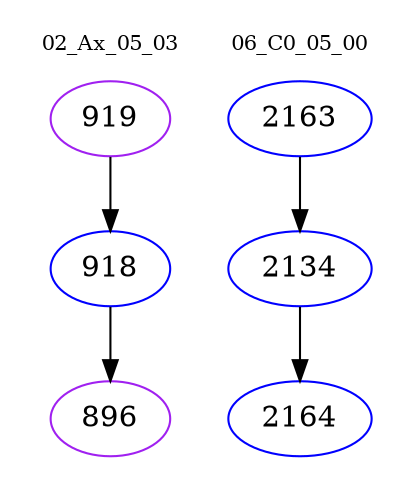 digraph{
subgraph cluster_0 {
color = white
label = "02_Ax_05_03";
fontsize=10;
T0_919 [label="919", color="purple"]
T0_919 -> T0_918 [color="black"]
T0_918 [label="918", color="blue"]
T0_918 -> T0_896 [color="black"]
T0_896 [label="896", color="purple"]
}
subgraph cluster_1 {
color = white
label = "06_C0_05_00";
fontsize=10;
T1_2163 [label="2163", color="blue"]
T1_2163 -> T1_2134 [color="black"]
T1_2134 [label="2134", color="blue"]
T1_2134 -> T1_2164 [color="black"]
T1_2164 [label="2164", color="blue"]
}
}
